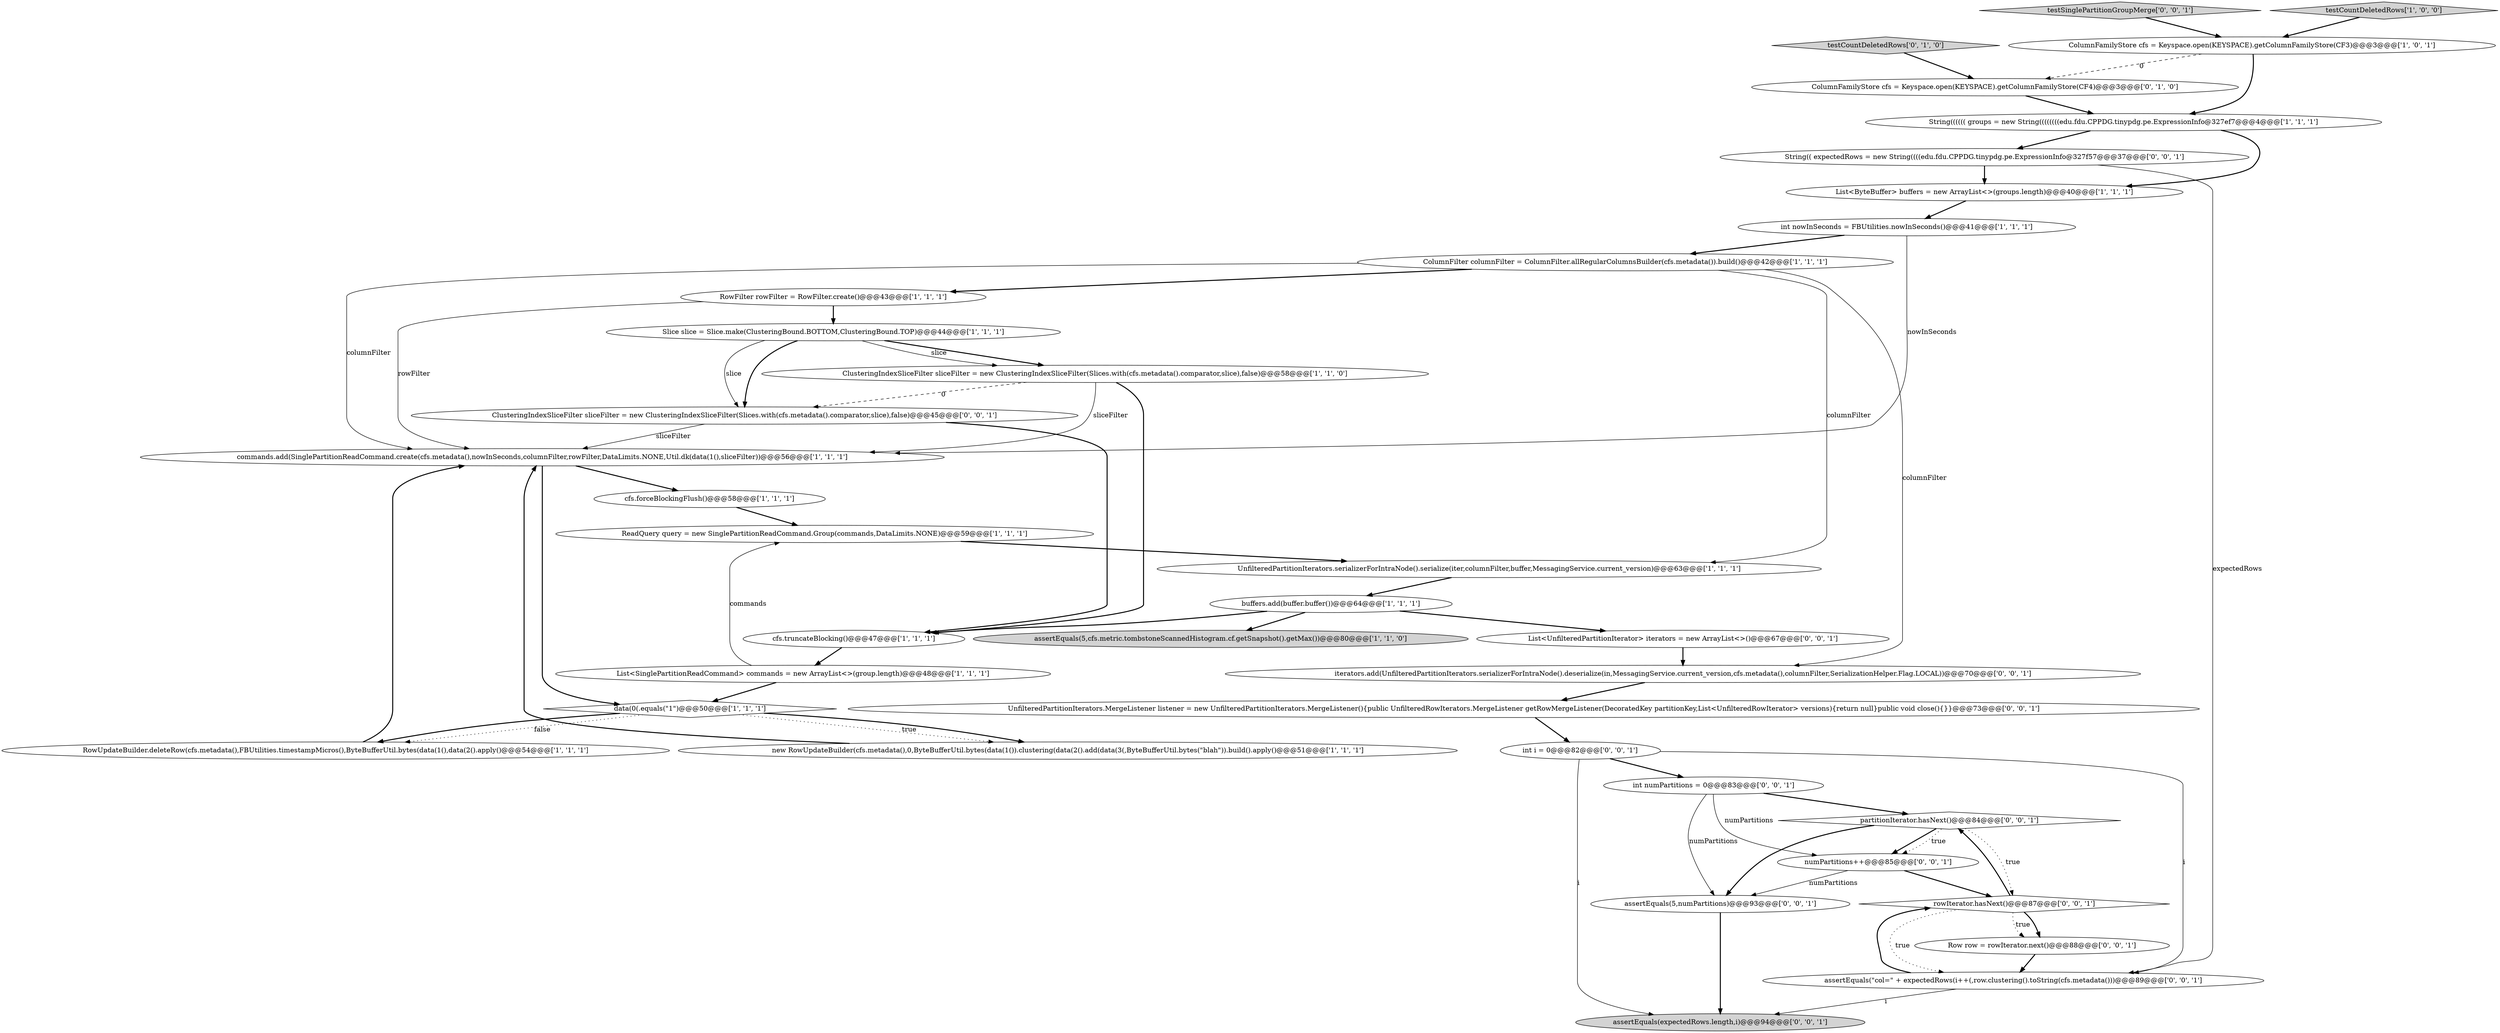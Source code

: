 digraph {
13 [style = filled, label = "commands.add(SinglePartitionReadCommand.create(cfs.metadata(),nowInSeconds,columnFilter,rowFilter,DataLimits.NONE,Util.dk(data(1(),sliceFilter))@@@56@@@['1', '1', '1']", fillcolor = white, shape = ellipse image = "AAA0AAABBB1BBB"];
34 [style = filled, label = "testSinglePartitionGroupMerge['0', '0', '1']", fillcolor = lightgray, shape = diamond image = "AAA0AAABBB3BBB"];
0 [style = filled, label = "List<SinglePartitionReadCommand> commands = new ArrayList<>(group.length)@@@48@@@['1', '1', '1']", fillcolor = white, shape = ellipse image = "AAA0AAABBB1BBB"];
18 [style = filled, label = "ReadQuery query = new SinglePartitionReadCommand.Group(commands,DataLimits.NONE)@@@59@@@['1', '1', '1']", fillcolor = white, shape = ellipse image = "AAA0AAABBB1BBB"];
15 [style = filled, label = "cfs.forceBlockingFlush()@@@58@@@['1', '1', '1']", fillcolor = white, shape = ellipse image = "AAA0AAABBB1BBB"];
8 [style = filled, label = "new RowUpdateBuilder(cfs.metadata(),0,ByteBufferUtil.bytes(data(1()).clustering(data(2().add(data(3(,ByteBufferUtil.bytes(\"blah\")).build().apply()@@@51@@@['1', '1', '1']", fillcolor = white, shape = ellipse image = "AAA0AAABBB1BBB"];
2 [style = filled, label = "buffers.add(buffer.buffer())@@@64@@@['1', '1', '1']", fillcolor = white, shape = ellipse image = "AAA0AAABBB1BBB"];
26 [style = filled, label = "UnfilteredPartitionIterators.MergeListener listener = new UnfilteredPartitionIterators.MergeListener(){public UnfilteredRowIterators.MergeListener getRowMergeListener(DecoratedKey partitionKey,List<UnfilteredRowIterator> versions){return null}public void close(){}}@@@73@@@['0', '0', '1']", fillcolor = white, shape = ellipse image = "AAA0AAABBB3BBB"];
28 [style = filled, label = "iterators.add(UnfilteredPartitionIterators.serializerForIntraNode().deserialize(in,MessagingService.current_version,cfs.metadata(),columnFilter,SerializationHelper.Flag.LOCAL))@@@70@@@['0', '0', '1']", fillcolor = white, shape = ellipse image = "AAA0AAABBB3BBB"];
36 [style = filled, label = "assertEquals(expectedRows.length,i)@@@94@@@['0', '0', '1']", fillcolor = lightgray, shape = ellipse image = "AAA0AAABBB3BBB"];
9 [style = filled, label = "RowFilter rowFilter = RowFilter.create()@@@43@@@['1', '1', '1']", fillcolor = white, shape = ellipse image = "AAA0AAABBB1BBB"];
19 [style = filled, label = "int nowInSeconds = FBUtilities.nowInSeconds()@@@41@@@['1', '1', '1']", fillcolor = white, shape = ellipse image = "AAA0AAABBB1BBB"];
3 [style = filled, label = "Slice slice = Slice.make(ClusteringBound.BOTTOM,ClusteringBound.TOP)@@@44@@@['1', '1', '1']", fillcolor = white, shape = ellipse image = "AAA0AAABBB1BBB"];
30 [style = filled, label = "String(( expectedRows = new String((((edu.fdu.CPPDG.tinypdg.pe.ExpressionInfo@327f57@@@37@@@['0', '0', '1']", fillcolor = white, shape = ellipse image = "AAA0AAABBB3BBB"];
35 [style = filled, label = "partitionIterator.hasNext()@@@84@@@['0', '0', '1']", fillcolor = white, shape = diamond image = "AAA0AAABBB3BBB"];
11 [style = filled, label = "RowUpdateBuilder.deleteRow(cfs.metadata(),FBUtilities.timestampMicros(),ByteBufferUtil.bytes(data(1(),data(2().apply()@@@54@@@['1', '1', '1']", fillcolor = white, shape = ellipse image = "AAA0AAABBB1BBB"];
14 [style = filled, label = "data(0(.equals(\"1\")@@@50@@@['1', '1', '1']", fillcolor = white, shape = diamond image = "AAA0AAABBB1BBB"];
29 [style = filled, label = "int numPartitions = 0@@@83@@@['0', '0', '1']", fillcolor = white, shape = ellipse image = "AAA0AAABBB3BBB"];
5 [style = filled, label = "String(((((( groups = new String((((((((edu.fdu.CPPDG.tinypdg.pe.ExpressionInfo@327ef7@@@4@@@['1', '1', '1']", fillcolor = white, shape = ellipse image = "AAA0AAABBB1BBB"];
21 [style = filled, label = "testCountDeletedRows['0', '1', '0']", fillcolor = lightgray, shape = diamond image = "AAA0AAABBB2BBB"];
7 [style = filled, label = "List<ByteBuffer> buffers = new ArrayList<>(groups.length)@@@40@@@['1', '1', '1']", fillcolor = white, shape = ellipse image = "AAA0AAABBB1BBB"];
22 [style = filled, label = "ClusteringIndexSliceFilter sliceFilter = new ClusteringIndexSliceFilter(Slices.with(cfs.metadata().comparator,slice),false)@@@45@@@['0', '0', '1']", fillcolor = white, shape = ellipse image = "AAA0AAABBB3BBB"];
25 [style = filled, label = "Row row = rowIterator.next()@@@88@@@['0', '0', '1']", fillcolor = white, shape = ellipse image = "AAA0AAABBB3BBB"];
33 [style = filled, label = "numPartitions++@@@85@@@['0', '0', '1']", fillcolor = white, shape = ellipse image = "AAA0AAABBB3BBB"];
27 [style = filled, label = "assertEquals(\"col=\" + expectedRows(i++(,row.clustering().toString(cfs.metadata()))@@@89@@@['0', '0', '1']", fillcolor = white, shape = ellipse image = "AAA0AAABBB3BBB"];
31 [style = filled, label = "int i = 0@@@82@@@['0', '0', '1']", fillcolor = white, shape = ellipse image = "AAA0AAABBB3BBB"];
6 [style = filled, label = "assertEquals(5,cfs.metric.tombstoneScannedHistogram.cf.getSnapshot().getMax())@@@80@@@['1', '1', '0']", fillcolor = lightgray, shape = ellipse image = "AAA0AAABBB1BBB"];
23 [style = filled, label = "List<UnfilteredPartitionIterator> iterators = new ArrayList<>()@@@67@@@['0', '0', '1']", fillcolor = white, shape = ellipse image = "AAA0AAABBB3BBB"];
16 [style = filled, label = "ColumnFilter columnFilter = ColumnFilter.allRegularColumnsBuilder(cfs.metadata()).build()@@@42@@@['1', '1', '1']", fillcolor = white, shape = ellipse image = "AAA0AAABBB1BBB"];
1 [style = filled, label = "testCountDeletedRows['1', '0', '0']", fillcolor = lightgray, shape = diamond image = "AAA0AAABBB1BBB"];
10 [style = filled, label = "ColumnFamilyStore cfs = Keyspace.open(KEYSPACE).getColumnFamilyStore(CF3)@@@3@@@['1', '0', '1']", fillcolor = white, shape = ellipse image = "AAA0AAABBB1BBB"];
12 [style = filled, label = "ClusteringIndexSliceFilter sliceFilter = new ClusteringIndexSliceFilter(Slices.with(cfs.metadata().comparator,slice),false)@@@58@@@['1', '1', '0']", fillcolor = white, shape = ellipse image = "AAA0AAABBB1BBB"];
4 [style = filled, label = "UnfilteredPartitionIterators.serializerForIntraNode().serialize(iter,columnFilter,buffer,MessagingService.current_version)@@@63@@@['1', '1', '1']", fillcolor = white, shape = ellipse image = "AAA0AAABBB1BBB"];
17 [style = filled, label = "cfs.truncateBlocking()@@@47@@@['1', '1', '1']", fillcolor = white, shape = ellipse image = "AAA0AAABBB1BBB"];
20 [style = filled, label = "ColumnFamilyStore cfs = Keyspace.open(KEYSPACE).getColumnFamilyStore(CF4)@@@3@@@['0', '1', '0']", fillcolor = white, shape = ellipse image = "AAA1AAABBB2BBB"];
32 [style = filled, label = "assertEquals(5,numPartitions)@@@93@@@['0', '0', '1']", fillcolor = white, shape = ellipse image = "AAA0AAABBB3BBB"];
24 [style = filled, label = "rowIterator.hasNext()@@@87@@@['0', '0', '1']", fillcolor = white, shape = diamond image = "AAA0AAABBB3BBB"];
29->33 [style = solid, label="numPartitions"];
35->33 [style = bold, label=""];
27->36 [style = solid, label="i"];
24->35 [style = bold, label=""];
13->15 [style = bold, label=""];
5->7 [style = bold, label=""];
35->24 [style = dotted, label="true"];
16->4 [style = solid, label="columnFilter"];
1->10 [style = bold, label=""];
15->18 [style = bold, label=""];
35->33 [style = dotted, label="true"];
29->35 [style = bold, label=""];
20->5 [style = bold, label=""];
16->13 [style = solid, label="columnFilter"];
28->26 [style = bold, label=""];
9->3 [style = bold, label=""];
26->31 [style = bold, label=""];
14->8 [style = dotted, label="true"];
30->27 [style = solid, label="expectedRows"];
22->17 [style = bold, label=""];
14->11 [style = bold, label=""];
16->28 [style = solid, label="columnFilter"];
3->22 [style = solid, label="slice"];
22->13 [style = solid, label="sliceFilter"];
2->17 [style = bold, label=""];
4->2 [style = bold, label=""];
35->32 [style = bold, label=""];
32->36 [style = bold, label=""];
19->16 [style = bold, label=""];
27->24 [style = bold, label=""];
12->17 [style = bold, label=""];
21->20 [style = bold, label=""];
34->10 [style = bold, label=""];
31->27 [style = solid, label="i"];
0->18 [style = solid, label="commands"];
3->12 [style = bold, label=""];
5->30 [style = bold, label=""];
30->7 [style = bold, label=""];
3->12 [style = solid, label="slice"];
14->8 [style = bold, label=""];
11->13 [style = bold, label=""];
8->13 [style = bold, label=""];
31->36 [style = solid, label="i"];
33->32 [style = solid, label="numPartitions"];
19->13 [style = solid, label="nowInSeconds"];
2->6 [style = bold, label=""];
24->27 [style = dotted, label="true"];
14->11 [style = dotted, label="false"];
12->13 [style = solid, label="sliceFilter"];
3->22 [style = bold, label=""];
23->28 [style = bold, label=""];
24->25 [style = bold, label=""];
24->25 [style = dotted, label="true"];
7->19 [style = bold, label=""];
31->29 [style = bold, label=""];
0->14 [style = bold, label=""];
13->14 [style = bold, label=""];
33->24 [style = bold, label=""];
25->27 [style = bold, label=""];
9->13 [style = solid, label="rowFilter"];
29->32 [style = solid, label="numPartitions"];
10->20 [style = dashed, label="0"];
12->22 [style = dashed, label="0"];
10->5 [style = bold, label=""];
17->0 [style = bold, label=""];
2->23 [style = bold, label=""];
18->4 [style = bold, label=""];
16->9 [style = bold, label=""];
}

